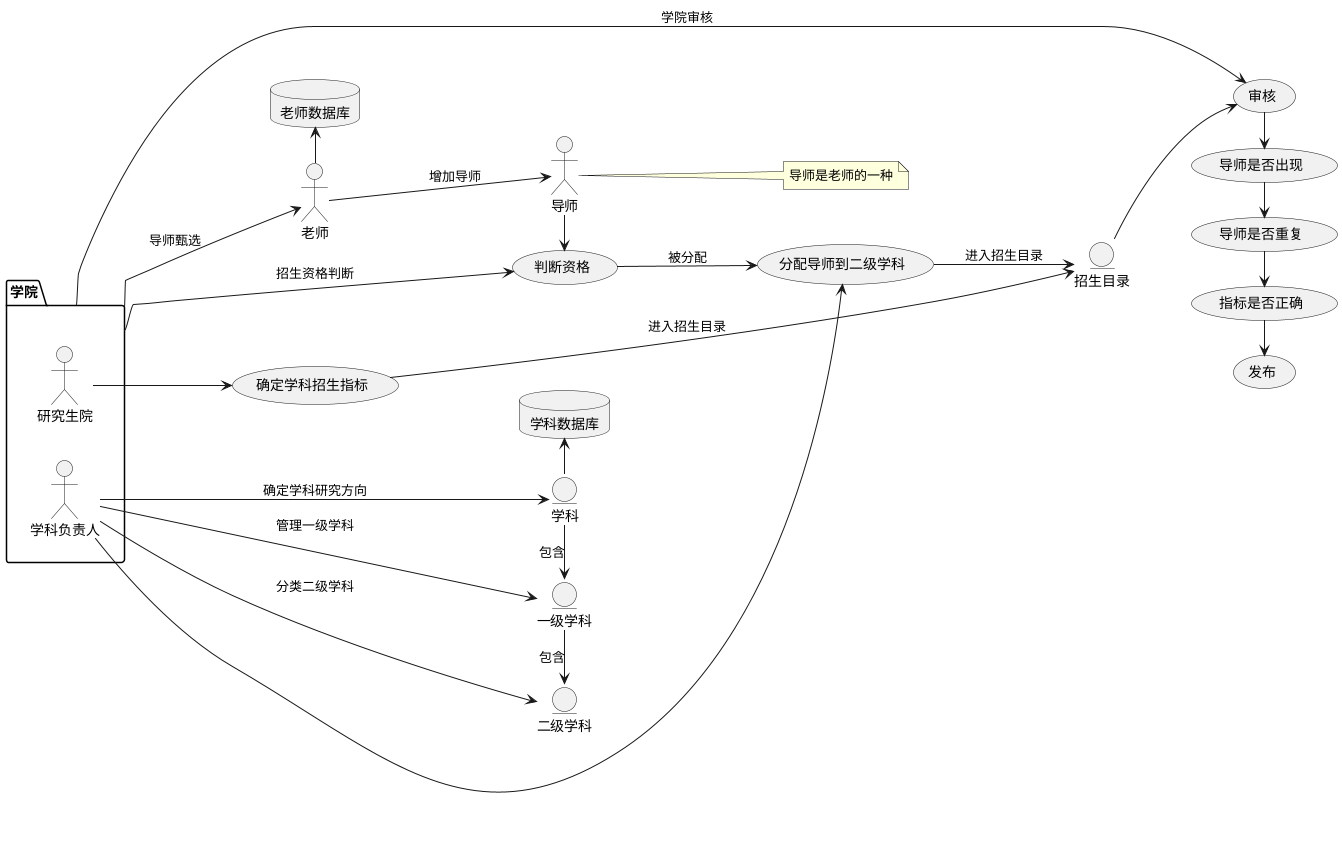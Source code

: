 @startuml

left to right direction

package 学院 as s{
    actor 研究生院
    actor 学科负责人
}
actor 老师 as teacher 
actor 导师 as tutor
note right:导师是老师的一种
entity 招生目录 as menu
entity 学科 as subject
entity 一级学科 as s1
entity 二级学科 as s2

database 老师数据库 as tb
database 学科数据库 as sub

teacher -left-> tb
subject -left-> sub


s --> teacher: 导师甄选
teacher --> tutor:增加导师
tutor -> (判断资格)
s --> (判断资格):招生资格判断
(判断资格) -down-> (分配导师到二级学科):被分配
s --> (审核):学院审核

subject -> s1 :包含
s1 -> s2 :包含
学科负责人 ---> subject:确定学科研究方向
学科负责人 --> s1:管理一级学科
学科负责人 --> s2:分类二级学科
学科负责人 ---> (分配导师到二级学科)
(分配导师到二级学科) --> menu:进入招生目录

研究生院-->(确定学科招生指标)
(确定学科招生指标) --> menu:进入招生目录

menu --> (审核)
(审核) -> (导师是否出现)
(导师是否出现) -> (导师是否重复)
(导师是否重复) -> (指标是否正确)
(指标是否正确) -> (发布)

@enduml